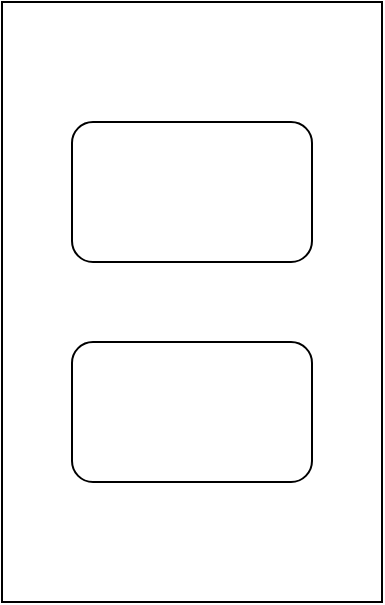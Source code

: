 <mxfile version="13.6.9" type="github">
  <diagram id="Uiol1SnUfE1j45obXhNL" name="Page-1">
    <mxGraphModel dx="2031" dy="1090" grid="1" gridSize="10" guides="1" tooltips="1" connect="1" arrows="1" fold="1" page="1" pageScale="1" pageWidth="850" pageHeight="1100" math="0" shadow="0">
      <root>
        <mxCell id="0" />
        <mxCell id="1" parent="0" />
        <mxCell id="VPgzE5QrAe7zwuN9dMEH-3" value="" style="rounded=0;whiteSpace=wrap;html=1;" vertex="1" parent="1">
          <mxGeometry x="625" y="30" width="190" height="300" as="geometry" />
        </mxCell>
        <mxCell id="VPgzE5QrAe7zwuN9dMEH-1" value="" style="rounded=1;whiteSpace=wrap;html=1;" vertex="1" parent="1">
          <mxGeometry x="660" y="90" width="120" height="70" as="geometry" />
        </mxCell>
        <mxCell id="VPgzE5QrAe7zwuN9dMEH-2" value="" style="rounded=1;whiteSpace=wrap;html=1;" vertex="1" parent="1">
          <mxGeometry x="660" y="200" width="120" height="70" as="geometry" />
        </mxCell>
      </root>
    </mxGraphModel>
  </diagram>
</mxfile>
